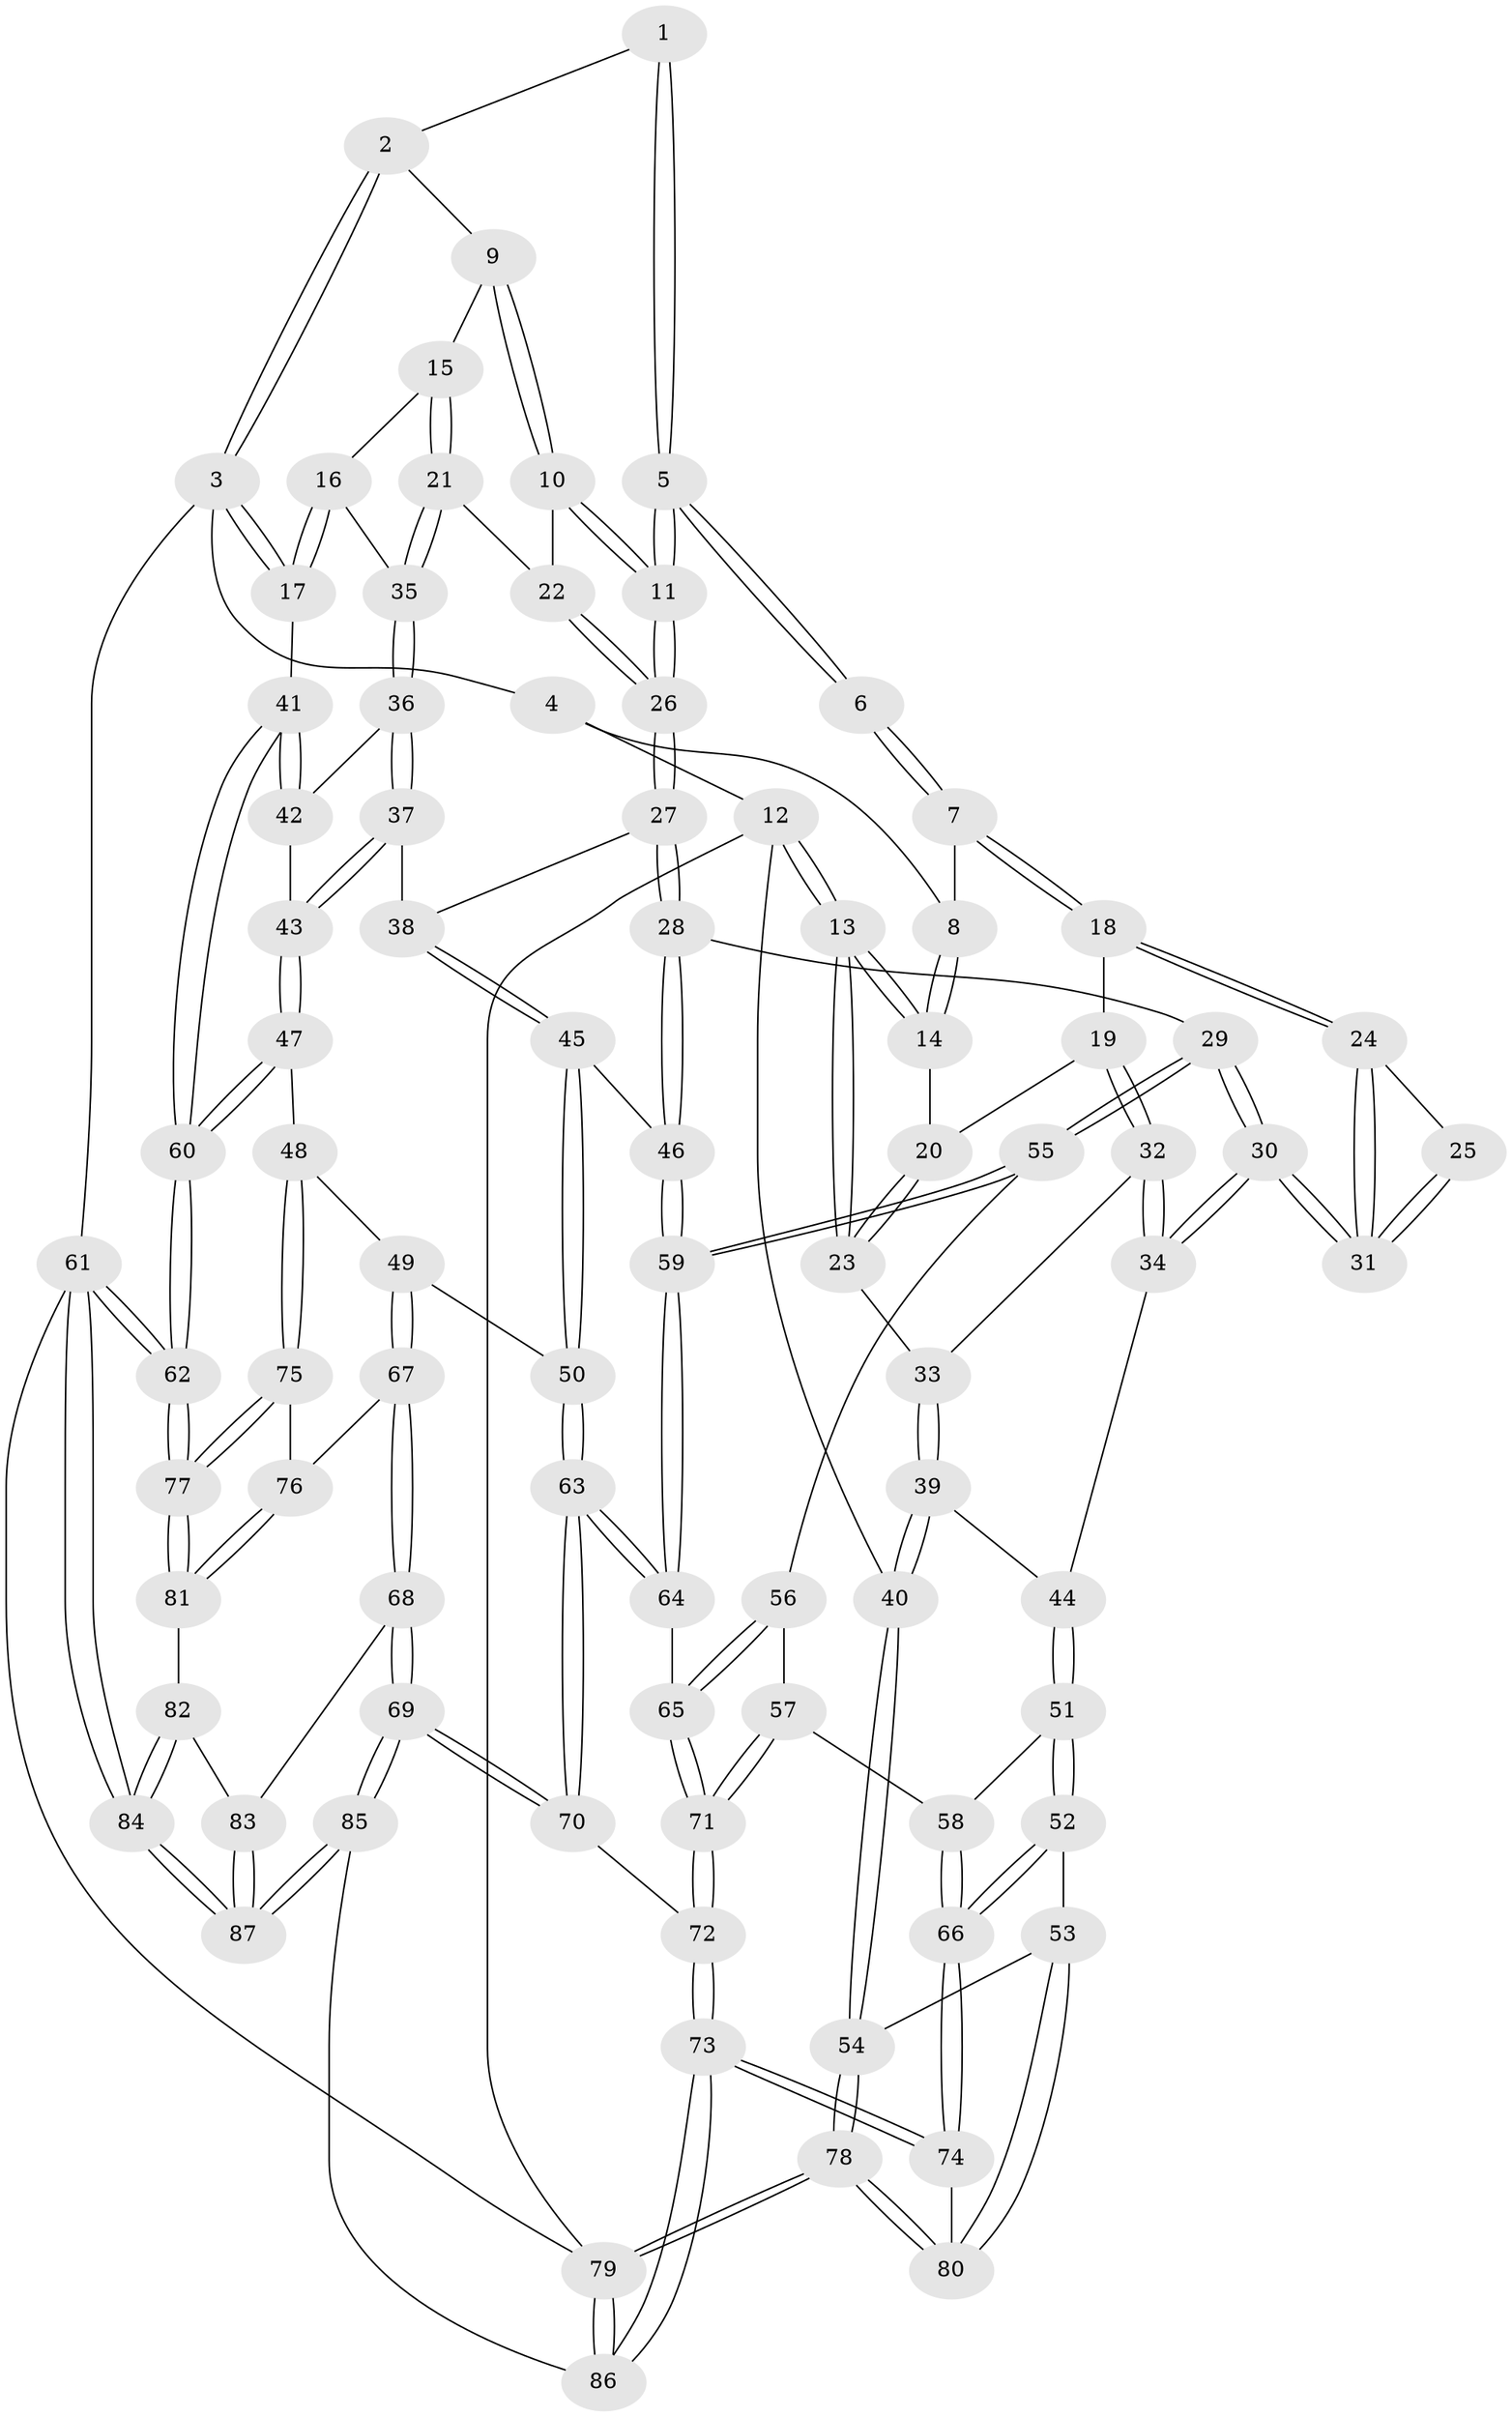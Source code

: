 // Generated by graph-tools (version 1.1) at 2025/01/03/09/25 05:01:51]
// undirected, 87 vertices, 214 edges
graph export_dot {
graph [start="1"]
  node [color=gray90,style=filled];
  1 [pos="+0.6037941448644484+0"];
  2 [pos="+0.7800404631877156+0"];
  3 [pos="+1+0"];
  4 [pos="+0.2993851651329165+0"];
  5 [pos="+0.5633428788328906+0.23729990513135094"];
  6 [pos="+0.5267572281637817+0.24305857510800838"];
  7 [pos="+0.3148613997256013+0.1424609957817059"];
  8 [pos="+0.2655058874726838+0"];
  9 [pos="+0.8087460349559094+0.12019158443753354"];
  10 [pos="+0.7013596110440958+0.23611094722243076"];
  11 [pos="+0.5810667979855207+0.25912324646686924"];
  12 [pos="+0+0.2711225949195164"];
  13 [pos="+0+0.2437217334304415"];
  14 [pos="+0.08490473594754518+0.15996901330317861"];
  15 [pos="+0.8374104549274495+0.1803486772430658"];
  16 [pos="+0.9732479048287548+0.2700694809298973"];
  17 [pos="+1+0.2917956400194646"];
  18 [pos="+0.3068369688501519+0.26021670833194"];
  19 [pos="+0.2484160116132786+0.2986505071979776"];
  20 [pos="+0.19222794765342552+0.2876562172282557"];
  21 [pos="+0.7865066465361958+0.31292086534569447"];
  22 [pos="+0.780454001722295+0.31267502256776436"];
  23 [pos="+0.1283341468048934+0.34408885435591363"];
  24 [pos="+0.347717807327535+0.29767663932141275"];
  25 [pos="+0.509680637428537+0.2543355772823458"];
  26 [pos="+0.6143933970011249+0.38775902339444623"];
  27 [pos="+0.6090935786785588+0.4351010746866951"];
  28 [pos="+0.45094918227338765+0.47426537903454197"];
  29 [pos="+0.4026350977062521+0.47629793388215064"];
  30 [pos="+0.40050998577717367+0.47432674627289095"];
  31 [pos="+0.39594600722920786+0.4231012343393584"];
  32 [pos="+0.22937759233520402+0.42357732799907144"];
  33 [pos="+0.13196897676883582+0.354430886319237"];
  34 [pos="+0.23875197820097305+0.46245836906511545"];
  35 [pos="+0.8349363725965225+0.3646285900079393"];
  36 [pos="+0.8358771878387822+0.40520500507725987"];
  37 [pos="+0.8090291771251257+0.47072121958805635"];
  38 [pos="+0.6201785523053109+0.4475484605266936"];
  39 [pos="+0.09324677841539919+0.44756287274962386"];
  40 [pos="+0+0.476261777275537"];
  41 [pos="+1+0.36581838332172556"];
  42 [pos="+0.9767793139691355+0.41561079005441964"];
  43 [pos="+0.8441979641016812+0.5365433418766782"];
  44 [pos="+0.2087503545524499+0.4881573391770413"];
  45 [pos="+0.6213779042244659+0.4570362012446601"];
  46 [pos="+0.5406815963096099+0.6245860251951201"];
  47 [pos="+0.8475262044506107+0.5464771203294491"];
  48 [pos="+0.8399589407754621+0.6062021753262228"];
  49 [pos="+0.67981208756207+0.6253898257561378"];
  50 [pos="+0.6762589647069033+0.6241198461796627"];
  51 [pos="+0.18401835943460146+0.5711964381102568"];
  52 [pos="+0.11385917063173057+0.6237737097666055"];
  53 [pos="+0.07145388287710568+0.6395052210645609"];
  54 [pos="+0+0.6342606795098842"];
  55 [pos="+0.3930449276249599+0.5447892087338461"];
  56 [pos="+0.373901241498569+0.5885671953128593"];
  57 [pos="+0.35503270207500465+0.6278505104325139"];
  58 [pos="+0.29136599116750844+0.6426003518020527"];
  59 [pos="+0.5426376569152984+0.6819498056094997"];
  60 [pos="+1+0.4695255417950208"];
  61 [pos="+1+1"];
  62 [pos="+1+0.7398260706870587"];
  63 [pos="+0.5572313634462199+0.7012326178099045"];
  64 [pos="+0.547734610354509+0.6961138595673019"];
  65 [pos="+0.5297972341691047+0.6998008936681397"];
  66 [pos="+0.2477703422064079+0.7271692141351475"];
  67 [pos="+0.7416944972960516+0.8012664713221138"];
  68 [pos="+0.7213705527300868+0.8214135234064873"];
  69 [pos="+0.6264883162374036+0.875443823560519"];
  70 [pos="+0.6133387250378529+0.8613917268117992"];
  71 [pos="+0.40830542315005297+0.7291581335583605"];
  72 [pos="+0.36453763481322216+0.8330870771786947"];
  73 [pos="+0.27611545827982825+0.903007492701292"];
  74 [pos="+0.24621325926680218+0.8795736314412712"];
  75 [pos="+0.8630855925729339+0.648272587087492"];
  76 [pos="+0.788504072911273+0.7822826384473941"];
  77 [pos="+1+0.7400769373182762"];
  78 [pos="+0+0.8857798502568097"];
  79 [pos="+0+1"];
  80 [pos="+0.22798213052360264+0.8745554360219198"];
  81 [pos="+0.9013016013570446+0.8502372606616494"];
  82 [pos="+0.8972542047392831+0.868537434423089"];
  83 [pos="+0.8530519647314977+0.9452599212610969"];
  84 [pos="+1+1"];
  85 [pos="+0.6143543591842925+1"];
  86 [pos="+0.34292457908161494+1"];
  87 [pos="+0.8145618441500867+1"];
  1 -- 2;
  1 -- 5;
  1 -- 5;
  2 -- 3;
  2 -- 3;
  2 -- 9;
  3 -- 4;
  3 -- 17;
  3 -- 17;
  3 -- 61;
  4 -- 8;
  4 -- 12;
  5 -- 6;
  5 -- 6;
  5 -- 11;
  5 -- 11;
  6 -- 7;
  6 -- 7;
  7 -- 8;
  7 -- 18;
  7 -- 18;
  8 -- 14;
  8 -- 14;
  9 -- 10;
  9 -- 10;
  9 -- 15;
  10 -- 11;
  10 -- 11;
  10 -- 22;
  11 -- 26;
  11 -- 26;
  12 -- 13;
  12 -- 13;
  12 -- 40;
  12 -- 79;
  13 -- 14;
  13 -- 14;
  13 -- 23;
  13 -- 23;
  14 -- 20;
  15 -- 16;
  15 -- 21;
  15 -- 21;
  16 -- 17;
  16 -- 17;
  16 -- 35;
  17 -- 41;
  18 -- 19;
  18 -- 24;
  18 -- 24;
  19 -- 20;
  19 -- 32;
  19 -- 32;
  20 -- 23;
  20 -- 23;
  21 -- 22;
  21 -- 35;
  21 -- 35;
  22 -- 26;
  22 -- 26;
  23 -- 33;
  24 -- 25;
  24 -- 31;
  24 -- 31;
  25 -- 31;
  25 -- 31;
  26 -- 27;
  26 -- 27;
  27 -- 28;
  27 -- 28;
  27 -- 38;
  28 -- 29;
  28 -- 46;
  28 -- 46;
  29 -- 30;
  29 -- 30;
  29 -- 55;
  29 -- 55;
  30 -- 31;
  30 -- 31;
  30 -- 34;
  30 -- 34;
  32 -- 33;
  32 -- 34;
  32 -- 34;
  33 -- 39;
  33 -- 39;
  34 -- 44;
  35 -- 36;
  35 -- 36;
  36 -- 37;
  36 -- 37;
  36 -- 42;
  37 -- 38;
  37 -- 43;
  37 -- 43;
  38 -- 45;
  38 -- 45;
  39 -- 40;
  39 -- 40;
  39 -- 44;
  40 -- 54;
  40 -- 54;
  41 -- 42;
  41 -- 42;
  41 -- 60;
  41 -- 60;
  42 -- 43;
  43 -- 47;
  43 -- 47;
  44 -- 51;
  44 -- 51;
  45 -- 46;
  45 -- 50;
  45 -- 50;
  46 -- 59;
  46 -- 59;
  47 -- 48;
  47 -- 60;
  47 -- 60;
  48 -- 49;
  48 -- 75;
  48 -- 75;
  49 -- 50;
  49 -- 67;
  49 -- 67;
  50 -- 63;
  50 -- 63;
  51 -- 52;
  51 -- 52;
  51 -- 58;
  52 -- 53;
  52 -- 66;
  52 -- 66;
  53 -- 54;
  53 -- 80;
  53 -- 80;
  54 -- 78;
  54 -- 78;
  55 -- 56;
  55 -- 59;
  55 -- 59;
  56 -- 57;
  56 -- 65;
  56 -- 65;
  57 -- 58;
  57 -- 71;
  57 -- 71;
  58 -- 66;
  58 -- 66;
  59 -- 64;
  59 -- 64;
  60 -- 62;
  60 -- 62;
  61 -- 62;
  61 -- 62;
  61 -- 84;
  61 -- 84;
  61 -- 79;
  62 -- 77;
  62 -- 77;
  63 -- 64;
  63 -- 64;
  63 -- 70;
  63 -- 70;
  64 -- 65;
  65 -- 71;
  65 -- 71;
  66 -- 74;
  66 -- 74;
  67 -- 68;
  67 -- 68;
  67 -- 76;
  68 -- 69;
  68 -- 69;
  68 -- 83;
  69 -- 70;
  69 -- 70;
  69 -- 85;
  69 -- 85;
  70 -- 72;
  71 -- 72;
  71 -- 72;
  72 -- 73;
  72 -- 73;
  73 -- 74;
  73 -- 74;
  73 -- 86;
  73 -- 86;
  74 -- 80;
  75 -- 76;
  75 -- 77;
  75 -- 77;
  76 -- 81;
  76 -- 81;
  77 -- 81;
  77 -- 81;
  78 -- 79;
  78 -- 79;
  78 -- 80;
  78 -- 80;
  79 -- 86;
  79 -- 86;
  81 -- 82;
  82 -- 83;
  82 -- 84;
  82 -- 84;
  83 -- 87;
  83 -- 87;
  84 -- 87;
  84 -- 87;
  85 -- 86;
  85 -- 87;
  85 -- 87;
}

